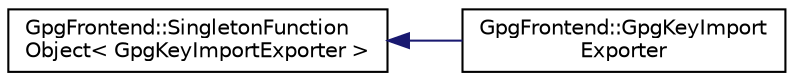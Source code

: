 digraph "Graphical Class Hierarchy"
{
 // INTERACTIVE_SVG=YES
 // LATEX_PDF_SIZE
  edge [fontname="Helvetica",fontsize="10",labelfontname="Helvetica",labelfontsize="10"];
  node [fontname="Helvetica",fontsize="10",shape=record];
  rankdir="LR";
  Node0 [label="GpgFrontend::SingletonFunction\lObject\< GpgKeyImportExporter \>",height=0.2,width=0.4,color="black", fillcolor="white", style="filled",URL="$classGpgFrontend_1_1SingletonFunctionObject.html",tooltip=" "];
  Node0 -> Node1 [dir="back",color="midnightblue",fontsize="10",style="solid",fontname="Helvetica"];
  Node1 [label="GpgFrontend::GpgKeyImport\lExporter",height=0.2,width=0.4,color="black", fillcolor="white", style="filled",URL="$classGpgFrontend_1_1GpgKeyImportExporter.html",tooltip=" "];
}
